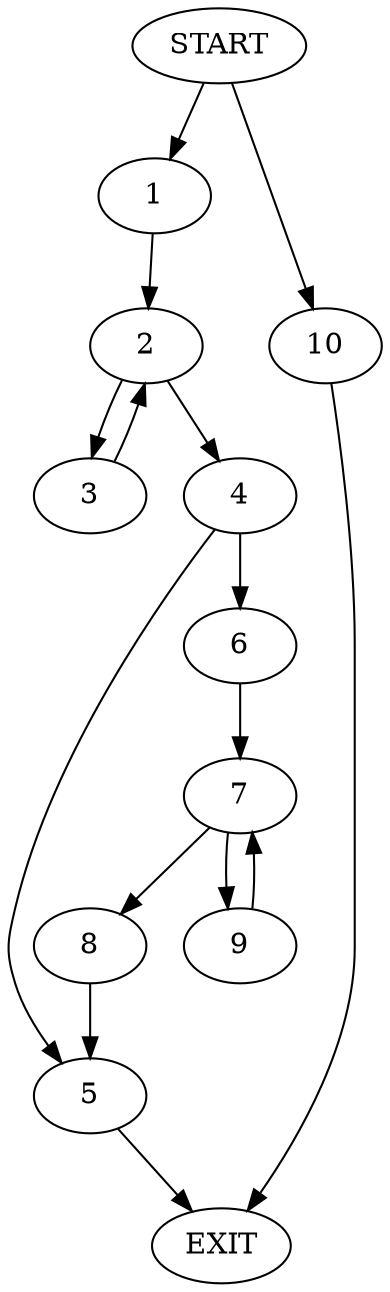 digraph {
0 [label="START"]
11 [label="EXIT"]
0 -> 1
1 -> 2
2 -> 3
2 -> 4
3 -> 2
4 -> 5
4 -> 6
6 -> 7
5 -> 11
7 -> 8
7 -> 9
9 -> 7
8 -> 5
0 -> 10
10 -> 11
}
